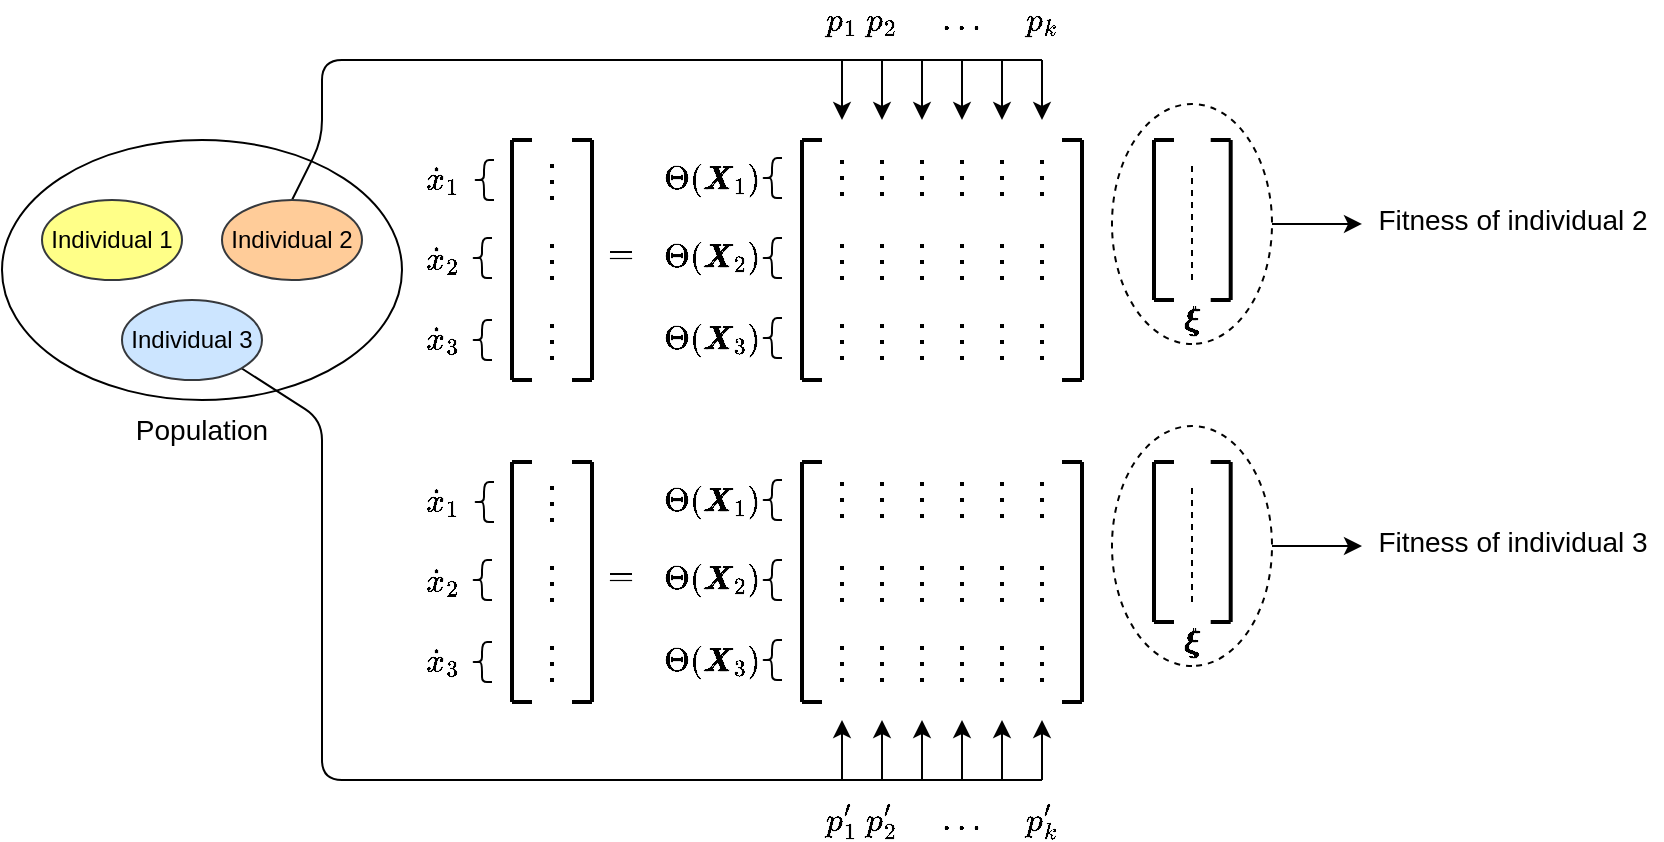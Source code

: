 <mxfile version="13.5.3" type="github">
  <diagram id="3djbxQUewnVQCDs2TuvC" name="Page-1">
    <mxGraphModel dx="1355" dy="1906" grid="1" gridSize="10" guides="1" tooltips="1" connect="1" arrows="1" fold="1" page="1" pageScale="1" pageWidth="850" pageHeight="1100" math="1" shadow="0">
      <root>
        <mxCell id="0" />
        <mxCell id="1" parent="0" />
        <mxCell id="JYchThaX2a4gKTv78fk3-36" value="Population" style="ellipse;whiteSpace=wrap;html=1;fontFamily=Helvetica;fontSize=14;labelPosition=center;verticalLabelPosition=bottom;align=center;verticalAlign=top;" vertex="1" parent="1">
          <mxGeometry x="40" y="80" width="200" height="130" as="geometry" />
        </mxCell>
        <mxCell id="JYchThaX2a4gKTv78fk3-125" style="edgeStyle=orthogonalEdgeStyle;rounded=0;orthogonalLoop=1;jettySize=auto;html=1;fontFamily=Helvetica;fontSize=14;" edge="1" parent="1" source="JYchThaX2a4gKTv78fk3-122">
          <mxGeometry relative="1" as="geometry">
            <mxPoint x="720" y="121.99" as="targetPoint" />
          </mxGeometry>
        </mxCell>
        <mxCell id="JYchThaX2a4gKTv78fk3-122" value="" style="ellipse;whiteSpace=wrap;html=1;fontFamily=Helvetica;fontSize=14;rotation=90;labelBorderColor=none;dashed=1;" vertex="1" parent="1">
          <mxGeometry x="575" y="81.99" width="120" height="80" as="geometry" />
        </mxCell>
        <mxCell id="JYchThaX2a4gKTv78fk3-43" value="" style="shape=curlyBracket;whiteSpace=wrap;html=1;rounded=1;fontFamily=Helvetica;fontSize=14;" vertex="1" parent="1">
          <mxGeometry x="276" y="90" width="10" height="19.99" as="geometry" />
        </mxCell>
        <mxCell id="JYchThaX2a4gKTv78fk3-46" value="" style="shape=curlyBracket;whiteSpace=wrap;html=1;rounded=1;fontFamily=Helvetica;fontSize=14;" vertex="1" parent="1">
          <mxGeometry x="275" y="129" width="10" height="19.99" as="geometry" />
        </mxCell>
        <mxCell id="JYchThaX2a4gKTv78fk3-48" value="" style="shape=curlyBracket;whiteSpace=wrap;html=1;rounded=1;fontFamily=Helvetica;fontSize=14;" vertex="1" parent="1">
          <mxGeometry x="275" y="170" width="10" height="19.99" as="geometry" />
        </mxCell>
        <mxCell id="JYchThaX2a4gKTv78fk3-51" value="$$\dot{x}_1$$" style="text;html=1;align=center;verticalAlign=middle;resizable=0;points=[];autosize=1;fontSize=14;fontFamily=Helvetica;" vertex="1" parent="1">
          <mxGeometry x="210" y="89.99" width="100" height="20" as="geometry" />
        </mxCell>
        <mxCell id="JYchThaX2a4gKTv78fk3-53" value="$$\dot{x}_2$$" style="text;html=1;align=center;verticalAlign=middle;resizable=0;points=[];autosize=1;fontSize=14;fontFamily=Helvetica;" vertex="1" parent="1">
          <mxGeometry x="210" y="130" width="100" height="20" as="geometry" />
        </mxCell>
        <mxCell id="JYchThaX2a4gKTv78fk3-54" value="$$\dot{x}_3$$" style="text;html=1;align=center;verticalAlign=middle;resizable=0;points=[];autosize=1;fontSize=14;fontFamily=Helvetica;" vertex="1" parent="1">
          <mxGeometry x="210" y="169.99" width="100" height="20" as="geometry" />
        </mxCell>
        <mxCell id="JYchThaX2a4gKTv78fk3-57" value="" style="shape=curlyBracket;whiteSpace=wrap;html=1;rounded=1;fontFamily=Helvetica;fontSize=14;" vertex="1" parent="1">
          <mxGeometry x="420" y="168.98" width="10" height="19.99" as="geometry" />
        </mxCell>
        <mxCell id="JYchThaX2a4gKTv78fk3-59" value="" style="shape=curlyBracket;whiteSpace=wrap;html=1;rounded=1;fontFamily=Helvetica;fontSize=14;" vertex="1" parent="1">
          <mxGeometry x="420" y="129.01" width="10" height="19.99" as="geometry" />
        </mxCell>
        <mxCell id="JYchThaX2a4gKTv78fk3-60" value="" style="shape=curlyBracket;whiteSpace=wrap;html=1;rounded=1;fontFamily=Helvetica;fontSize=14;" vertex="1" parent="1">
          <mxGeometry x="420" y="88.98" width="10" height="19.99" as="geometry" />
        </mxCell>
        <mxCell id="JYchThaX2a4gKTv78fk3-61" value="$$\Theta(\pmb{X}_1)$$" style="text;html=1;align=center;verticalAlign=middle;resizable=0;points=[];autosize=1;fontSize=14;fontFamily=Helvetica;" vertex="1" parent="1">
          <mxGeometry x="315" y="89.99" width="160" height="20" as="geometry" />
        </mxCell>
        <mxCell id="JYchThaX2a4gKTv78fk3-62" value="$$\Theta(\pmb{X}_3)$$" style="text;html=1;align=center;verticalAlign=middle;resizable=0;points=[];autosize=1;fontSize=14;fontFamily=Helvetica;" vertex="1" parent="1">
          <mxGeometry x="315" y="170" width="160" height="20" as="geometry" />
        </mxCell>
        <mxCell id="JYchThaX2a4gKTv78fk3-63" value="$$\Theta(\pmb{X}_2)$$" style="text;html=1;align=center;verticalAlign=middle;resizable=0;points=[];autosize=1;fontSize=14;fontFamily=Helvetica;" vertex="1" parent="1">
          <mxGeometry x="315" y="129.01" width="160" height="20" as="geometry" />
        </mxCell>
        <mxCell id="JYchThaX2a4gKTv78fk3-68" value="" style="group;fontFamily=Helvetica;fontSize=14;" vertex="1" connectable="0" parent="1">
          <mxGeometry x="460" y="90" height="100" as="geometry" />
        </mxCell>
        <mxCell id="JYchThaX2a4gKTv78fk3-65" value="" style="endArrow=none;dashed=1;html=1;dashPattern=1 3;strokeWidth=2;fontFamily=Helvetica;fontSize=14;" edge="1" parent="JYchThaX2a4gKTv78fk3-68">
          <mxGeometry width="50" height="50" relative="1" as="geometry">
            <mxPoint as="sourcePoint" />
            <mxPoint y="20" as="targetPoint" />
          </mxGeometry>
        </mxCell>
        <mxCell id="JYchThaX2a4gKTv78fk3-66" value="" style="endArrow=none;dashed=1;html=1;dashPattern=1 3;strokeWidth=2;fontFamily=Helvetica;fontSize=14;" edge="1" parent="JYchThaX2a4gKTv78fk3-68">
          <mxGeometry width="50" height="50" relative="1" as="geometry">
            <mxPoint y="60" as="sourcePoint" />
            <mxPoint y="40" as="targetPoint" />
          </mxGeometry>
        </mxCell>
        <mxCell id="JYchThaX2a4gKTv78fk3-67" value="" style="endArrow=none;dashed=1;html=1;dashPattern=1 3;strokeWidth=2;fontFamily=Helvetica;fontSize=14;" edge="1" parent="JYchThaX2a4gKTv78fk3-68">
          <mxGeometry width="50" height="50" relative="1" as="geometry">
            <mxPoint y="100" as="sourcePoint" />
            <mxPoint y="80" as="targetPoint" />
          </mxGeometry>
        </mxCell>
        <mxCell id="JYchThaX2a4gKTv78fk3-69" value="" style="group;fontFamily=Helvetica;fontSize=14;" vertex="1" connectable="0" parent="1">
          <mxGeometry x="480" y="90" height="100" as="geometry" />
        </mxCell>
        <mxCell id="JYchThaX2a4gKTv78fk3-70" value="" style="endArrow=none;dashed=1;html=1;dashPattern=1 3;strokeWidth=2;fontFamily=Helvetica;fontSize=14;" edge="1" parent="JYchThaX2a4gKTv78fk3-69">
          <mxGeometry width="50" height="50" relative="1" as="geometry">
            <mxPoint as="sourcePoint" />
            <mxPoint y="20" as="targetPoint" />
          </mxGeometry>
        </mxCell>
        <mxCell id="JYchThaX2a4gKTv78fk3-71" value="" style="endArrow=none;dashed=1;html=1;dashPattern=1 3;strokeWidth=2;fontFamily=Helvetica;fontSize=14;" edge="1" parent="JYchThaX2a4gKTv78fk3-69">
          <mxGeometry width="50" height="50" relative="1" as="geometry">
            <mxPoint y="60" as="sourcePoint" />
            <mxPoint y="40" as="targetPoint" />
          </mxGeometry>
        </mxCell>
        <mxCell id="JYchThaX2a4gKTv78fk3-72" value="" style="endArrow=none;dashed=1;html=1;dashPattern=1 3;strokeWidth=2;fontFamily=Helvetica;fontSize=14;" edge="1" parent="JYchThaX2a4gKTv78fk3-69">
          <mxGeometry width="50" height="50" relative="1" as="geometry">
            <mxPoint y="100" as="sourcePoint" />
            <mxPoint y="80" as="targetPoint" />
          </mxGeometry>
        </mxCell>
        <mxCell id="JYchThaX2a4gKTv78fk3-73" value="" style="group;fontFamily=Helvetica;fontSize=14;" vertex="1" connectable="0" parent="1">
          <mxGeometry x="540" y="90" height="100" as="geometry" />
        </mxCell>
        <mxCell id="JYchThaX2a4gKTv78fk3-74" value="" style="endArrow=none;dashed=1;html=1;dashPattern=1 3;strokeWidth=2;fontFamily=Helvetica;fontSize=14;" edge="1" parent="JYchThaX2a4gKTv78fk3-73">
          <mxGeometry width="50" height="50" relative="1" as="geometry">
            <mxPoint as="sourcePoint" />
            <mxPoint y="20" as="targetPoint" />
          </mxGeometry>
        </mxCell>
        <mxCell id="JYchThaX2a4gKTv78fk3-75" value="" style="endArrow=none;dashed=1;html=1;dashPattern=1 3;strokeWidth=2;fontFamily=Helvetica;fontSize=14;" edge="1" parent="JYchThaX2a4gKTv78fk3-73">
          <mxGeometry width="50" height="50" relative="1" as="geometry">
            <mxPoint y="60" as="sourcePoint" />
            <mxPoint y="40" as="targetPoint" />
          </mxGeometry>
        </mxCell>
        <mxCell id="JYchThaX2a4gKTv78fk3-76" value="" style="endArrow=none;dashed=1;html=1;dashPattern=1 3;strokeWidth=2;fontFamily=Helvetica;fontSize=14;" edge="1" parent="JYchThaX2a4gKTv78fk3-73">
          <mxGeometry width="50" height="50" relative="1" as="geometry">
            <mxPoint y="100" as="sourcePoint" />
            <mxPoint y="80" as="targetPoint" />
          </mxGeometry>
        </mxCell>
        <mxCell id="JYchThaX2a4gKTv78fk3-77" value="" style="group;fontFamily=Helvetica;fontSize=14;" vertex="1" connectable="0" parent="1">
          <mxGeometry x="520" y="90" height="100" as="geometry" />
        </mxCell>
        <mxCell id="JYchThaX2a4gKTv78fk3-78" value="" style="endArrow=none;dashed=1;html=1;dashPattern=1 3;strokeWidth=2;fontFamily=Helvetica;fontSize=14;" edge="1" parent="JYchThaX2a4gKTv78fk3-77">
          <mxGeometry width="50" height="50" relative="1" as="geometry">
            <mxPoint as="sourcePoint" />
            <mxPoint y="20" as="targetPoint" />
          </mxGeometry>
        </mxCell>
        <mxCell id="JYchThaX2a4gKTv78fk3-79" value="" style="endArrow=none;dashed=1;html=1;dashPattern=1 3;strokeWidth=2;fontFamily=Helvetica;fontSize=14;" edge="1" parent="JYchThaX2a4gKTv78fk3-77">
          <mxGeometry width="50" height="50" relative="1" as="geometry">
            <mxPoint y="60" as="sourcePoint" />
            <mxPoint y="40" as="targetPoint" />
          </mxGeometry>
        </mxCell>
        <mxCell id="JYchThaX2a4gKTv78fk3-80" value="" style="endArrow=none;dashed=1;html=1;dashPattern=1 3;strokeWidth=2;fontFamily=Helvetica;fontSize=14;" edge="1" parent="JYchThaX2a4gKTv78fk3-77">
          <mxGeometry width="50" height="50" relative="1" as="geometry">
            <mxPoint y="100" as="sourcePoint" />
            <mxPoint y="80" as="targetPoint" />
          </mxGeometry>
        </mxCell>
        <mxCell id="JYchThaX2a4gKTv78fk3-81" value="" style="group;fontFamily=Helvetica;fontSize=14;" vertex="1" connectable="0" parent="1">
          <mxGeometry x="500" y="90" height="100" as="geometry" />
        </mxCell>
        <mxCell id="JYchThaX2a4gKTv78fk3-82" value="" style="endArrow=none;dashed=1;html=1;dashPattern=1 3;strokeWidth=2;fontFamily=Helvetica;fontSize=14;" edge="1" parent="JYchThaX2a4gKTv78fk3-81">
          <mxGeometry width="50" height="50" relative="1" as="geometry">
            <mxPoint as="sourcePoint" />
            <mxPoint y="20" as="targetPoint" />
          </mxGeometry>
        </mxCell>
        <mxCell id="JYchThaX2a4gKTv78fk3-83" value="" style="endArrow=none;dashed=1;html=1;dashPattern=1 3;strokeWidth=2;fontFamily=Helvetica;fontSize=14;" edge="1" parent="JYchThaX2a4gKTv78fk3-81">
          <mxGeometry width="50" height="50" relative="1" as="geometry">
            <mxPoint y="60" as="sourcePoint" />
            <mxPoint y="40" as="targetPoint" />
          </mxGeometry>
        </mxCell>
        <mxCell id="JYchThaX2a4gKTv78fk3-84" value="" style="endArrow=none;dashed=1;html=1;dashPattern=1 3;strokeWidth=2;fontFamily=Helvetica;fontSize=14;" edge="1" parent="JYchThaX2a4gKTv78fk3-81">
          <mxGeometry width="50" height="50" relative="1" as="geometry">
            <mxPoint y="100" as="sourcePoint" />
            <mxPoint y="80" as="targetPoint" />
          </mxGeometry>
        </mxCell>
        <mxCell id="JYchThaX2a4gKTv78fk3-90" value="" style="group;fontFamily=Helvetica;fontSize=14;" vertex="1" connectable="0" parent="1">
          <mxGeometry x="560" y="90" height="100" as="geometry" />
        </mxCell>
        <mxCell id="JYchThaX2a4gKTv78fk3-91" value="" style="endArrow=none;dashed=1;html=1;dashPattern=1 3;strokeWidth=2;fontFamily=Helvetica;fontSize=14;" edge="1" parent="JYchThaX2a4gKTv78fk3-90">
          <mxGeometry width="50" height="50" relative="1" as="geometry">
            <mxPoint as="sourcePoint" />
            <mxPoint y="20" as="targetPoint" />
          </mxGeometry>
        </mxCell>
        <mxCell id="JYchThaX2a4gKTv78fk3-92" value="" style="endArrow=none;dashed=1;html=1;dashPattern=1 3;strokeWidth=2;fontFamily=Helvetica;fontSize=14;" edge="1" parent="JYchThaX2a4gKTv78fk3-90">
          <mxGeometry width="50" height="50" relative="1" as="geometry">
            <mxPoint y="60" as="sourcePoint" />
            <mxPoint y="40" as="targetPoint" />
          </mxGeometry>
        </mxCell>
        <mxCell id="JYchThaX2a4gKTv78fk3-93" value="" style="endArrow=none;dashed=1;html=1;dashPattern=1 3;strokeWidth=2;fontFamily=Helvetica;fontSize=14;" edge="1" parent="JYchThaX2a4gKTv78fk3-90">
          <mxGeometry width="50" height="50" relative="1" as="geometry">
            <mxPoint y="100" as="sourcePoint" />
            <mxPoint y="80" as="targetPoint" />
          </mxGeometry>
        </mxCell>
        <mxCell id="JYchThaX2a4gKTv78fk3-119" value="$$\pmb{\xi}$$" style="text;html=1;align=center;verticalAlign=middle;resizable=0;points=[];autosize=1;fontSize=14;fontFamily=Helvetica;" vertex="1" parent="1">
          <mxGeometry x="585" y="160" width="100" height="20" as="geometry" />
        </mxCell>
        <mxCell id="JYchThaX2a4gKTv78fk3-121" value="" style="endArrow=none;dashed=1;html=1;fontFamily=Helvetica;fontSize=14;" edge="1" parent="1">
          <mxGeometry width="50" height="50" relative="1" as="geometry">
            <mxPoint x="635" y="150" as="sourcePoint" />
            <mxPoint x="635" y="90" as="targetPoint" />
          </mxGeometry>
        </mxCell>
        <mxCell id="JYchThaX2a4gKTv78fk3-126" value="Fitness of individual 2" style="text;html=1;align=center;verticalAlign=middle;resizable=0;points=[];autosize=1;fontSize=14;fontFamily=Helvetica;" vertex="1" parent="1">
          <mxGeometry x="720" y="110" width="150" height="20" as="geometry" />
        </mxCell>
        <mxCell id="JYchThaX2a4gKTv78fk3-130" value="" style="endArrow=none;html=1;fontFamily=Helvetica;fontSize=14;exitX=0.5;exitY=0;exitDx=0;exitDy=0;" edge="1" parent="1" source="JYchThaX2a4gKTv78fk3-33">
          <mxGeometry width="50" height="50" relative="1" as="geometry">
            <mxPoint x="500" y="160" as="sourcePoint" />
            <mxPoint x="240" y="40" as="targetPoint" />
            <Array as="points">
              <mxPoint x="200" y="80" />
              <mxPoint x="200" y="40" />
            </Array>
          </mxGeometry>
        </mxCell>
        <mxCell id="JYchThaX2a4gKTv78fk3-131" value="" style="endArrow=none;html=1;fontFamily=Helvetica;fontSize=14;" edge="1" parent="1">
          <mxGeometry width="50" height="50" relative="1" as="geometry">
            <mxPoint x="240" y="40" as="sourcePoint" />
            <mxPoint x="560" y="40" as="targetPoint" />
          </mxGeometry>
        </mxCell>
        <mxCell id="JYchThaX2a4gKTv78fk3-132" value="" style="endArrow=classic;html=1;fontFamily=Helvetica;fontSize=14;" edge="1" parent="1">
          <mxGeometry width="50" height="50" relative="1" as="geometry">
            <mxPoint x="560" y="40" as="sourcePoint" />
            <mxPoint x="560" y="70" as="targetPoint" />
          </mxGeometry>
        </mxCell>
        <mxCell id="JYchThaX2a4gKTv78fk3-133" value="" style="endArrow=classic;html=1;fontFamily=Helvetica;fontSize=14;" edge="1" parent="1">
          <mxGeometry width="50" height="50" relative="1" as="geometry">
            <mxPoint x="540" y="40" as="sourcePoint" />
            <mxPoint x="540" y="70" as="targetPoint" />
          </mxGeometry>
        </mxCell>
        <mxCell id="JYchThaX2a4gKTv78fk3-134" value="" style="endArrow=classic;html=1;fontFamily=Helvetica;fontSize=14;" edge="1" parent="1">
          <mxGeometry width="50" height="50" relative="1" as="geometry">
            <mxPoint x="520" y="40" as="sourcePoint" />
            <mxPoint x="520" y="70" as="targetPoint" />
          </mxGeometry>
        </mxCell>
        <mxCell id="JYchThaX2a4gKTv78fk3-135" value="" style="endArrow=classic;html=1;fontFamily=Helvetica;fontSize=14;" edge="1" parent="1">
          <mxGeometry width="50" height="50" relative="1" as="geometry">
            <mxPoint x="500" y="40" as="sourcePoint" />
            <mxPoint x="500" y="70" as="targetPoint" />
          </mxGeometry>
        </mxCell>
        <mxCell id="JYchThaX2a4gKTv78fk3-136" value="" style="endArrow=classic;html=1;fontFamily=Helvetica;fontSize=14;" edge="1" parent="1">
          <mxGeometry width="50" height="50" relative="1" as="geometry">
            <mxPoint x="480" y="40" as="sourcePoint" />
            <mxPoint x="480" y="70" as="targetPoint" />
          </mxGeometry>
        </mxCell>
        <mxCell id="JYchThaX2a4gKTv78fk3-137" value="" style="endArrow=classic;html=1;fontFamily=Helvetica;fontSize=14;" edge="1" parent="1">
          <mxGeometry width="50" height="50" relative="1" as="geometry">
            <mxPoint x="460" y="40" as="sourcePoint" />
            <mxPoint x="460" y="70" as="targetPoint" />
          </mxGeometry>
        </mxCell>
        <mxCell id="JYchThaX2a4gKTv78fk3-139" value="$$p_1$$" style="text;html=1;strokeColor=none;fillColor=none;align=center;verticalAlign=middle;whiteSpace=wrap;rounded=0;dashed=1;fontFamily=Helvetica;fontSize=14;" vertex="1" parent="1">
          <mxGeometry x="455" y="10" width="10" height="20" as="geometry" />
        </mxCell>
        <mxCell id="JYchThaX2a4gKTv78fk3-140" value="$$p_k$$" style="text;html=1;strokeColor=none;fillColor=none;align=center;verticalAlign=middle;whiteSpace=wrap;rounded=0;dashed=1;fontFamily=Helvetica;fontSize=14;" vertex="1" parent="1">
          <mxGeometry x="555" y="10" width="10" height="20" as="geometry" />
        </mxCell>
        <mxCell id="JYchThaX2a4gKTv78fk3-141" value="$$p_2$$" style="text;html=1;strokeColor=none;fillColor=none;align=center;verticalAlign=middle;whiteSpace=wrap;rounded=0;dashed=1;fontFamily=Helvetica;fontSize=14;" vertex="1" parent="1">
          <mxGeometry x="475" y="10" width="10" height="20" as="geometry" />
        </mxCell>
        <mxCell id="JYchThaX2a4gKTv78fk3-142" value="$$\dots$$" style="text;html=1;strokeColor=none;fillColor=none;align=center;verticalAlign=middle;whiteSpace=wrap;rounded=0;dashed=1;fontFamily=Helvetica;fontSize=14;" vertex="1" parent="1">
          <mxGeometry x="500" y="10" width="40" height="20" as="geometry" />
        </mxCell>
        <mxCell id="JYchThaX2a4gKTv78fk3-209" style="edgeStyle=orthogonalEdgeStyle;rounded=0;orthogonalLoop=1;jettySize=auto;html=1;fontFamily=Helvetica;fontSize=14;" edge="1" parent="1" source="JYchThaX2a4gKTv78fk3-210">
          <mxGeometry relative="1" as="geometry">
            <mxPoint x="720" y="283" as="targetPoint" />
          </mxGeometry>
        </mxCell>
        <mxCell id="JYchThaX2a4gKTv78fk3-210" value="" style="ellipse;whiteSpace=wrap;html=1;fontFamily=Helvetica;fontSize=14;rotation=90;labelBorderColor=none;dashed=1;" vertex="1" parent="1">
          <mxGeometry x="575" y="243" width="120" height="80" as="geometry" />
        </mxCell>
        <mxCell id="JYchThaX2a4gKTv78fk3-226" value="" style="shape=curlyBracket;whiteSpace=wrap;html=1;rounded=1;fontFamily=Helvetica;fontSize=14;" vertex="1" parent="1">
          <mxGeometry x="276" y="251.01" width="10" height="19.99" as="geometry" />
        </mxCell>
        <mxCell id="JYchThaX2a4gKTv78fk3-227" value="" style="shape=curlyBracket;whiteSpace=wrap;html=1;rounded=1;fontFamily=Helvetica;fontSize=14;" vertex="1" parent="1">
          <mxGeometry x="275" y="290.01" width="10" height="19.99" as="geometry" />
        </mxCell>
        <mxCell id="JYchThaX2a4gKTv78fk3-228" value="" style="shape=curlyBracket;whiteSpace=wrap;html=1;rounded=1;fontFamily=Helvetica;fontSize=14;" vertex="1" parent="1">
          <mxGeometry x="275" y="331.01" width="10" height="19.99" as="geometry" />
        </mxCell>
        <mxCell id="JYchThaX2a4gKTv78fk3-229" value="$$\dot{x}_1$$" style="text;html=1;align=center;verticalAlign=middle;resizable=0;points=[];autosize=1;fontSize=14;fontFamily=Helvetica;" vertex="1" parent="1">
          <mxGeometry x="210" y="251" width="100" height="20" as="geometry" />
        </mxCell>
        <mxCell id="JYchThaX2a4gKTv78fk3-230" value="$$\dot{x}_2$$" style="text;html=1;align=center;verticalAlign=middle;resizable=0;points=[];autosize=1;fontSize=14;fontFamily=Helvetica;" vertex="1" parent="1">
          <mxGeometry x="210" y="291.01" width="100" height="20" as="geometry" />
        </mxCell>
        <mxCell id="JYchThaX2a4gKTv78fk3-231" value="$$\dot{x}_3$$" style="text;html=1;align=center;verticalAlign=middle;resizable=0;points=[];autosize=1;fontSize=14;fontFamily=Helvetica;" vertex="1" parent="1">
          <mxGeometry x="210" y="331" width="100" height="20" as="geometry" />
        </mxCell>
        <mxCell id="JYchThaX2a4gKTv78fk3-233" value="" style="shape=curlyBracket;whiteSpace=wrap;html=1;rounded=1;fontFamily=Helvetica;fontSize=14;" vertex="1" parent="1">
          <mxGeometry x="420" y="329.99" width="10" height="19.99" as="geometry" />
        </mxCell>
        <mxCell id="JYchThaX2a4gKTv78fk3-234" value="" style="shape=curlyBracket;whiteSpace=wrap;html=1;rounded=1;fontFamily=Helvetica;fontSize=14;" vertex="1" parent="1">
          <mxGeometry x="420" y="290.02" width="10" height="19.99" as="geometry" />
        </mxCell>
        <mxCell id="JYchThaX2a4gKTv78fk3-235" value="" style="shape=curlyBracket;whiteSpace=wrap;html=1;rounded=1;fontFamily=Helvetica;fontSize=14;" vertex="1" parent="1">
          <mxGeometry x="420" y="249.99" width="10" height="19.99" as="geometry" />
        </mxCell>
        <mxCell id="JYchThaX2a4gKTv78fk3-236" value="$$\Theta(\pmb{X}_1)$$" style="text;html=1;align=center;verticalAlign=middle;resizable=0;points=[];autosize=1;fontSize=14;fontFamily=Helvetica;" vertex="1" parent="1">
          <mxGeometry x="315" y="251.01" width="160" height="20" as="geometry" />
        </mxCell>
        <mxCell id="JYchThaX2a4gKTv78fk3-237" value="$$\Theta(\pmb{X}_3)$$" style="text;html=1;align=center;verticalAlign=middle;resizable=0;points=[];autosize=1;fontSize=14;fontFamily=Helvetica;" vertex="1" parent="1">
          <mxGeometry x="315" y="331.01" width="160" height="20" as="geometry" />
        </mxCell>
        <mxCell id="JYchThaX2a4gKTv78fk3-238" value="$$\Theta(\pmb{X}_2)$$" style="text;html=1;align=center;verticalAlign=middle;resizable=0;points=[];autosize=1;fontSize=14;fontFamily=Helvetica;" vertex="1" parent="1">
          <mxGeometry x="315" y="290.02" width="160" height="20" as="geometry" />
        </mxCell>
        <mxCell id="JYchThaX2a4gKTv78fk3-239" value="" style="group;fontFamily=Helvetica;fontSize=14;" vertex="1" connectable="0" parent="1">
          <mxGeometry x="460" y="251.01" height="100" as="geometry" />
        </mxCell>
        <mxCell id="JYchThaX2a4gKTv78fk3-240" value="" style="endArrow=none;dashed=1;html=1;dashPattern=1 3;strokeWidth=2;fontFamily=Helvetica;fontSize=14;" edge="1" parent="JYchThaX2a4gKTv78fk3-239">
          <mxGeometry width="50" height="50" relative="1" as="geometry">
            <mxPoint as="sourcePoint" />
            <mxPoint y="20" as="targetPoint" />
          </mxGeometry>
        </mxCell>
        <mxCell id="JYchThaX2a4gKTv78fk3-241" value="" style="endArrow=none;dashed=1;html=1;dashPattern=1 3;strokeWidth=2;fontFamily=Helvetica;fontSize=14;" edge="1" parent="JYchThaX2a4gKTv78fk3-239">
          <mxGeometry width="50" height="50" relative="1" as="geometry">
            <mxPoint y="60" as="sourcePoint" />
            <mxPoint y="40" as="targetPoint" />
          </mxGeometry>
        </mxCell>
        <mxCell id="JYchThaX2a4gKTv78fk3-242" value="" style="endArrow=none;dashed=1;html=1;dashPattern=1 3;strokeWidth=2;fontFamily=Helvetica;fontSize=14;" edge="1" parent="JYchThaX2a4gKTv78fk3-239">
          <mxGeometry width="50" height="50" relative="1" as="geometry">
            <mxPoint y="100" as="sourcePoint" />
            <mxPoint y="80" as="targetPoint" />
          </mxGeometry>
        </mxCell>
        <mxCell id="JYchThaX2a4gKTv78fk3-243" value="" style="group;fontFamily=Helvetica;fontSize=14;" vertex="1" connectable="0" parent="1">
          <mxGeometry x="480" y="251.01" height="100" as="geometry" />
        </mxCell>
        <mxCell id="JYchThaX2a4gKTv78fk3-244" value="" style="endArrow=none;dashed=1;html=1;dashPattern=1 3;strokeWidth=2;fontFamily=Helvetica;fontSize=14;" edge="1" parent="JYchThaX2a4gKTv78fk3-243">
          <mxGeometry width="50" height="50" relative="1" as="geometry">
            <mxPoint as="sourcePoint" />
            <mxPoint y="20" as="targetPoint" />
          </mxGeometry>
        </mxCell>
        <mxCell id="JYchThaX2a4gKTv78fk3-245" value="" style="endArrow=none;dashed=1;html=1;dashPattern=1 3;strokeWidth=2;fontFamily=Helvetica;fontSize=14;" edge="1" parent="JYchThaX2a4gKTv78fk3-243">
          <mxGeometry width="50" height="50" relative="1" as="geometry">
            <mxPoint y="60" as="sourcePoint" />
            <mxPoint y="40" as="targetPoint" />
          </mxGeometry>
        </mxCell>
        <mxCell id="JYchThaX2a4gKTv78fk3-246" value="" style="endArrow=none;dashed=1;html=1;dashPattern=1 3;strokeWidth=2;fontFamily=Helvetica;fontSize=14;" edge="1" parent="JYchThaX2a4gKTv78fk3-243">
          <mxGeometry width="50" height="50" relative="1" as="geometry">
            <mxPoint y="100" as="sourcePoint" />
            <mxPoint y="80" as="targetPoint" />
          </mxGeometry>
        </mxCell>
        <mxCell id="JYchThaX2a4gKTv78fk3-247" value="" style="group;fontFamily=Helvetica;fontSize=14;" vertex="1" connectable="0" parent="1">
          <mxGeometry x="540" y="251.01" height="100" as="geometry" />
        </mxCell>
        <mxCell id="JYchThaX2a4gKTv78fk3-248" value="" style="endArrow=none;dashed=1;html=1;dashPattern=1 3;strokeWidth=2;fontFamily=Helvetica;fontSize=14;" edge="1" parent="JYchThaX2a4gKTv78fk3-247">
          <mxGeometry width="50" height="50" relative="1" as="geometry">
            <mxPoint as="sourcePoint" />
            <mxPoint y="20" as="targetPoint" />
          </mxGeometry>
        </mxCell>
        <mxCell id="JYchThaX2a4gKTv78fk3-249" value="" style="endArrow=none;dashed=1;html=1;dashPattern=1 3;strokeWidth=2;fontFamily=Helvetica;fontSize=14;" edge="1" parent="JYchThaX2a4gKTv78fk3-247">
          <mxGeometry width="50" height="50" relative="1" as="geometry">
            <mxPoint y="60" as="sourcePoint" />
            <mxPoint y="40" as="targetPoint" />
          </mxGeometry>
        </mxCell>
        <mxCell id="JYchThaX2a4gKTv78fk3-250" value="" style="endArrow=none;dashed=1;html=1;dashPattern=1 3;strokeWidth=2;fontFamily=Helvetica;fontSize=14;" edge="1" parent="JYchThaX2a4gKTv78fk3-247">
          <mxGeometry width="50" height="50" relative="1" as="geometry">
            <mxPoint y="100" as="sourcePoint" />
            <mxPoint y="80" as="targetPoint" />
          </mxGeometry>
        </mxCell>
        <mxCell id="JYchThaX2a4gKTv78fk3-251" value="" style="group;fontFamily=Helvetica;fontSize=14;" vertex="1" connectable="0" parent="1">
          <mxGeometry x="520" y="251.01" height="100" as="geometry" />
        </mxCell>
        <mxCell id="JYchThaX2a4gKTv78fk3-252" value="" style="endArrow=none;dashed=1;html=1;dashPattern=1 3;strokeWidth=2;fontFamily=Helvetica;fontSize=14;" edge="1" parent="JYchThaX2a4gKTv78fk3-251">
          <mxGeometry width="50" height="50" relative="1" as="geometry">
            <mxPoint as="sourcePoint" />
            <mxPoint y="20" as="targetPoint" />
          </mxGeometry>
        </mxCell>
        <mxCell id="JYchThaX2a4gKTv78fk3-253" value="" style="endArrow=none;dashed=1;html=1;dashPattern=1 3;strokeWidth=2;fontFamily=Helvetica;fontSize=14;" edge="1" parent="JYchThaX2a4gKTv78fk3-251">
          <mxGeometry width="50" height="50" relative="1" as="geometry">
            <mxPoint y="60" as="sourcePoint" />
            <mxPoint y="40" as="targetPoint" />
          </mxGeometry>
        </mxCell>
        <mxCell id="JYchThaX2a4gKTv78fk3-254" value="" style="endArrow=none;dashed=1;html=1;dashPattern=1 3;strokeWidth=2;fontFamily=Helvetica;fontSize=14;" edge="1" parent="JYchThaX2a4gKTv78fk3-251">
          <mxGeometry width="50" height="50" relative="1" as="geometry">
            <mxPoint y="100" as="sourcePoint" />
            <mxPoint y="80" as="targetPoint" />
          </mxGeometry>
        </mxCell>
        <mxCell id="JYchThaX2a4gKTv78fk3-255" value="" style="group;fontFamily=Helvetica;fontSize=14;" vertex="1" connectable="0" parent="1">
          <mxGeometry x="500" y="251.01" height="100" as="geometry" />
        </mxCell>
        <mxCell id="JYchThaX2a4gKTv78fk3-256" value="" style="endArrow=none;dashed=1;html=1;dashPattern=1 3;strokeWidth=2;fontFamily=Helvetica;fontSize=14;" edge="1" parent="JYchThaX2a4gKTv78fk3-255">
          <mxGeometry width="50" height="50" relative="1" as="geometry">
            <mxPoint as="sourcePoint" />
            <mxPoint y="20" as="targetPoint" />
          </mxGeometry>
        </mxCell>
        <mxCell id="JYchThaX2a4gKTv78fk3-257" value="" style="endArrow=none;dashed=1;html=1;dashPattern=1 3;strokeWidth=2;fontFamily=Helvetica;fontSize=14;" edge="1" parent="JYchThaX2a4gKTv78fk3-255">
          <mxGeometry width="50" height="50" relative="1" as="geometry">
            <mxPoint y="60" as="sourcePoint" />
            <mxPoint y="40" as="targetPoint" />
          </mxGeometry>
        </mxCell>
        <mxCell id="JYchThaX2a4gKTv78fk3-258" value="" style="endArrow=none;dashed=1;html=1;dashPattern=1 3;strokeWidth=2;fontFamily=Helvetica;fontSize=14;" edge="1" parent="JYchThaX2a4gKTv78fk3-255">
          <mxGeometry width="50" height="50" relative="1" as="geometry">
            <mxPoint y="100" as="sourcePoint" />
            <mxPoint y="80" as="targetPoint" />
          </mxGeometry>
        </mxCell>
        <mxCell id="JYchThaX2a4gKTv78fk3-259" value="" style="group;fontFamily=Helvetica;fontSize=14;" vertex="1" connectable="0" parent="1">
          <mxGeometry x="560" y="251.01" height="100" as="geometry" />
        </mxCell>
        <mxCell id="JYchThaX2a4gKTv78fk3-260" value="" style="endArrow=none;dashed=1;html=1;dashPattern=1 3;strokeWidth=2;fontFamily=Helvetica;fontSize=14;" edge="1" parent="JYchThaX2a4gKTv78fk3-259">
          <mxGeometry width="50" height="50" relative="1" as="geometry">
            <mxPoint as="sourcePoint" />
            <mxPoint y="20" as="targetPoint" />
          </mxGeometry>
        </mxCell>
        <mxCell id="JYchThaX2a4gKTv78fk3-261" value="" style="endArrow=none;dashed=1;html=1;dashPattern=1 3;strokeWidth=2;fontFamily=Helvetica;fontSize=14;" edge="1" parent="JYchThaX2a4gKTv78fk3-259">
          <mxGeometry width="50" height="50" relative="1" as="geometry">
            <mxPoint y="60" as="sourcePoint" />
            <mxPoint y="40" as="targetPoint" />
          </mxGeometry>
        </mxCell>
        <mxCell id="JYchThaX2a4gKTv78fk3-262" value="" style="endArrow=none;dashed=1;html=1;dashPattern=1 3;strokeWidth=2;fontFamily=Helvetica;fontSize=14;" edge="1" parent="JYchThaX2a4gKTv78fk3-259">
          <mxGeometry width="50" height="50" relative="1" as="geometry">
            <mxPoint y="100" as="sourcePoint" />
            <mxPoint y="80" as="targetPoint" />
          </mxGeometry>
        </mxCell>
        <mxCell id="JYchThaX2a4gKTv78fk3-275" value="$$\pmb{\xi}$$" style="text;html=1;align=center;verticalAlign=middle;resizable=0;points=[];autosize=1;fontSize=14;fontFamily=Helvetica;" vertex="1" parent="1">
          <mxGeometry x="585" y="321.01" width="100" height="20" as="geometry" />
        </mxCell>
        <mxCell id="JYchThaX2a4gKTv78fk3-276" value="" style="endArrow=none;dashed=1;html=1;fontFamily=Helvetica;fontSize=14;" edge="1" parent="1">
          <mxGeometry width="50" height="50" relative="1" as="geometry">
            <mxPoint x="635" y="311.01" as="sourcePoint" />
            <mxPoint x="635" y="251.01" as="targetPoint" />
          </mxGeometry>
        </mxCell>
        <mxCell id="JYchThaX2a4gKTv78fk3-277" value="Fitness of individual 3" style="text;html=1;align=center;verticalAlign=middle;resizable=0;points=[];autosize=1;fontSize=14;fontFamily=Helvetica;" vertex="1" parent="1">
          <mxGeometry x="720" y="271.01" width="150" height="20" as="geometry" />
        </mxCell>
        <mxCell id="JYchThaX2a4gKTv78fk3-278" value="" style="endArrow=none;html=1;fontFamily=Helvetica;fontSize=14;exitX=1;exitY=1;exitDx=0;exitDy=0;" edge="1" parent="1" source="JYchThaX2a4gKTv78fk3-34">
          <mxGeometry width="50" height="50" relative="1" as="geometry">
            <mxPoint x="500" y="160" as="sourcePoint" />
            <mxPoint x="240" y="400" as="targetPoint" />
            <Array as="points">
              <mxPoint x="200" y="220" />
              <mxPoint x="200" y="400" />
            </Array>
          </mxGeometry>
        </mxCell>
        <mxCell id="JYchThaX2a4gKTv78fk3-279" value="" style="endArrow=none;html=1;fontFamily=Helvetica;fontSize=14;" edge="1" parent="1">
          <mxGeometry width="50" height="50" relative="1" as="geometry">
            <mxPoint x="240" y="400" as="sourcePoint" />
            <mxPoint x="560" y="400" as="targetPoint" />
          </mxGeometry>
        </mxCell>
        <mxCell id="JYchThaX2a4gKTv78fk3-280" value="" style="endArrow=classic;html=1;fontFamily=Helvetica;fontSize=14;" edge="1" parent="1">
          <mxGeometry width="50" height="50" relative="1" as="geometry">
            <mxPoint x="560" y="400" as="sourcePoint" />
            <mxPoint x="560" y="370" as="targetPoint" />
          </mxGeometry>
        </mxCell>
        <mxCell id="JYchThaX2a4gKTv78fk3-281" value="" style="endArrow=classic;html=1;fontFamily=Helvetica;fontSize=14;" edge="1" parent="1">
          <mxGeometry width="50" height="50" relative="1" as="geometry">
            <mxPoint x="540" y="400" as="sourcePoint" />
            <mxPoint x="540" y="370" as="targetPoint" />
          </mxGeometry>
        </mxCell>
        <mxCell id="JYchThaX2a4gKTv78fk3-282" value="" style="endArrow=classic;html=1;fontFamily=Helvetica;fontSize=14;" edge="1" parent="1">
          <mxGeometry width="50" height="50" relative="1" as="geometry">
            <mxPoint x="520" y="400" as="sourcePoint" />
            <mxPoint x="520" y="370" as="targetPoint" />
          </mxGeometry>
        </mxCell>
        <mxCell id="JYchThaX2a4gKTv78fk3-283" value="" style="endArrow=classic;html=1;fontFamily=Helvetica;fontSize=14;" edge="1" parent="1">
          <mxGeometry width="50" height="50" relative="1" as="geometry">
            <mxPoint x="500" y="400" as="sourcePoint" />
            <mxPoint x="500" y="370" as="targetPoint" />
          </mxGeometry>
        </mxCell>
        <mxCell id="JYchThaX2a4gKTv78fk3-284" value="" style="endArrow=classic;html=1;fontFamily=Helvetica;fontSize=14;" edge="1" parent="1">
          <mxGeometry width="50" height="50" relative="1" as="geometry">
            <mxPoint x="480" y="400" as="sourcePoint" />
            <mxPoint x="480" y="370" as="targetPoint" />
          </mxGeometry>
        </mxCell>
        <mxCell id="JYchThaX2a4gKTv78fk3-285" value="" style="endArrow=classic;html=1;fontFamily=Helvetica;fontSize=14;" edge="1" parent="1">
          <mxGeometry width="50" height="50" relative="1" as="geometry">
            <mxPoint x="460" y="400" as="sourcePoint" />
            <mxPoint x="460" y="370" as="targetPoint" />
          </mxGeometry>
        </mxCell>
        <mxCell id="JYchThaX2a4gKTv78fk3-286" value="$$p&#39;_1$$" style="text;html=1;strokeColor=none;fillColor=none;align=center;verticalAlign=middle;whiteSpace=wrap;rounded=0;dashed=1;fontFamily=Helvetica;fontSize=14;" vertex="1" parent="1">
          <mxGeometry x="455" y="410" width="10" height="20" as="geometry" />
        </mxCell>
        <mxCell id="JYchThaX2a4gKTv78fk3-287" value="$$p&#39;_2$$" style="text;html=1;strokeColor=none;fillColor=none;align=center;verticalAlign=middle;whiteSpace=wrap;rounded=0;dashed=1;fontFamily=Helvetica;fontSize=14;" vertex="1" parent="1">
          <mxGeometry x="475" y="410" width="10" height="20" as="geometry" />
        </mxCell>
        <mxCell id="JYchThaX2a4gKTv78fk3-288" value="$$p&#39;_k$$" style="text;html=1;strokeColor=none;fillColor=none;align=center;verticalAlign=middle;whiteSpace=wrap;rounded=0;dashed=1;fontFamily=Helvetica;fontSize=14;" vertex="1" parent="1">
          <mxGeometry x="555" y="410" width="10" height="20" as="geometry" />
        </mxCell>
        <mxCell id="JYchThaX2a4gKTv78fk3-289" value="$$\dots$$" style="text;html=1;strokeColor=none;fillColor=none;align=center;verticalAlign=middle;whiteSpace=wrap;rounded=0;dashed=1;fontFamily=Helvetica;fontSize=14;" vertex="1" parent="1">
          <mxGeometry x="500" y="410" width="40" height="20" as="geometry" />
        </mxCell>
        <mxCell id="JYchThaX2a4gKTv78fk3-16" value="" style="endArrow=none;html=1;strokeWidth=2;fontFamily=Helvetica;fontSize=14;" edge="1" parent="1">
          <mxGeometry width="50" height="50" relative="1" as="geometry">
            <mxPoint x="295" y="200" as="sourcePoint" />
            <mxPoint x="295" y="80" as="targetPoint" />
          </mxGeometry>
        </mxCell>
        <mxCell id="JYchThaX2a4gKTv78fk3-17" value="" style="endArrow=none;html=1;strokeWidth=2;fontFamily=Helvetica;fontSize=14;" edge="1" parent="1">
          <mxGeometry width="50" height="50" relative="1" as="geometry">
            <mxPoint x="295" y="200" as="sourcePoint" />
            <mxPoint x="305" y="200" as="targetPoint" />
          </mxGeometry>
        </mxCell>
        <mxCell id="JYchThaX2a4gKTv78fk3-18" value="" style="endArrow=none;html=1;strokeWidth=2;fontFamily=Helvetica;fontSize=14;" edge="1" parent="1">
          <mxGeometry width="50" height="50" relative="1" as="geometry">
            <mxPoint x="295" y="80" as="sourcePoint" />
            <mxPoint x="305" y="80" as="targetPoint" />
          </mxGeometry>
        </mxCell>
        <mxCell id="JYchThaX2a4gKTv78fk3-23" value="" style="endArrow=none;dashed=1;html=1;dashPattern=1 3;strokeWidth=2;fontFamily=Helvetica;fontSize=14;" edge="1" parent="1">
          <mxGeometry width="50" height="50" relative="1" as="geometry">
            <mxPoint x="315" y="110" as="sourcePoint" />
            <mxPoint x="315" y="90" as="targetPoint" />
          </mxGeometry>
        </mxCell>
        <mxCell id="JYchThaX2a4gKTv78fk3-25" value="" style="endArrow=none;dashed=1;html=1;dashPattern=1 3;strokeWidth=2;fontFamily=Helvetica;fontSize=14;" edge="1" parent="1">
          <mxGeometry width="50" height="50" relative="1" as="geometry">
            <mxPoint x="315" y="150" as="sourcePoint" />
            <mxPoint x="315" y="130" as="targetPoint" />
          </mxGeometry>
        </mxCell>
        <mxCell id="JYchThaX2a4gKTv78fk3-26" value="" style="endArrow=none;dashed=1;html=1;dashPattern=1 3;strokeWidth=2;fontFamily=Helvetica;fontSize=14;" edge="1" parent="1">
          <mxGeometry width="50" height="50" relative="1" as="geometry">
            <mxPoint x="315" y="190" as="sourcePoint" />
            <mxPoint x="315" y="170" as="targetPoint" />
          </mxGeometry>
        </mxCell>
        <mxCell id="JYchThaX2a4gKTv78fk3-19" value="" style="endArrow=none;html=1;strokeWidth=2;fontFamily=Helvetica;fontSize=14;" edge="1" parent="1">
          <mxGeometry width="50" height="50" relative="1" as="geometry">
            <mxPoint x="335" y="80" as="sourcePoint" />
            <mxPoint x="335" y="200" as="targetPoint" />
          </mxGeometry>
        </mxCell>
        <mxCell id="JYchThaX2a4gKTv78fk3-20" value="" style="endArrow=none;html=1;strokeWidth=2;fontFamily=Helvetica;fontSize=14;" edge="1" parent="1">
          <mxGeometry width="50" height="50" relative="1" as="geometry">
            <mxPoint x="335" y="80" as="sourcePoint" />
            <mxPoint x="325" y="80" as="targetPoint" />
          </mxGeometry>
        </mxCell>
        <mxCell id="JYchThaX2a4gKTv78fk3-21" value="" style="endArrow=none;html=1;strokeWidth=2;fontFamily=Helvetica;fontSize=14;" edge="1" parent="1">
          <mxGeometry width="50" height="50" relative="1" as="geometry">
            <mxPoint x="335" y="200" as="sourcePoint" />
            <mxPoint x="325" y="200" as="targetPoint" />
          </mxGeometry>
        </mxCell>
        <mxCell id="JYchThaX2a4gKTv78fk3-291" value="" style="endArrow=none;html=1;strokeWidth=2;fontFamily=Helvetica;fontSize=14;" edge="1" parent="1">
          <mxGeometry width="50" height="50" relative="1" as="geometry">
            <mxPoint x="440" y="200" as="sourcePoint" />
            <mxPoint x="440" y="80" as="targetPoint" />
          </mxGeometry>
        </mxCell>
        <mxCell id="JYchThaX2a4gKTv78fk3-292" value="" style="endArrow=none;html=1;strokeWidth=2;fontFamily=Helvetica;fontSize=14;" edge="1" parent="1">
          <mxGeometry width="50" height="50" relative="1" as="geometry">
            <mxPoint x="440" y="200" as="sourcePoint" />
            <mxPoint x="450" y="200" as="targetPoint" />
          </mxGeometry>
        </mxCell>
        <mxCell id="JYchThaX2a4gKTv78fk3-294" value="" style="endArrow=none;html=1;strokeWidth=2;fontFamily=Helvetica;fontSize=14;" edge="1" parent="1">
          <mxGeometry width="50" height="50" relative="1" as="geometry">
            <mxPoint x="440" y="80" as="sourcePoint" />
            <mxPoint x="450" y="80" as="targetPoint" />
          </mxGeometry>
        </mxCell>
        <mxCell id="JYchThaX2a4gKTv78fk3-99" value="" style="endArrow=none;html=1;strokeWidth=2;fontFamily=Helvetica;fontSize=14;" edge="1" parent="1">
          <mxGeometry width="50" height="50" relative="1" as="geometry">
            <mxPoint x="580" y="80" as="sourcePoint" />
            <mxPoint x="580" y="200" as="targetPoint" />
          </mxGeometry>
        </mxCell>
        <mxCell id="JYchThaX2a4gKTv78fk3-100" value="" style="endArrow=none;html=1;strokeWidth=2;fontFamily=Helvetica;fontSize=14;" edge="1" parent="1">
          <mxGeometry width="50" height="50" relative="1" as="geometry">
            <mxPoint x="580" y="80" as="sourcePoint" />
            <mxPoint x="570" y="80" as="targetPoint" />
          </mxGeometry>
        </mxCell>
        <mxCell id="JYchThaX2a4gKTv78fk3-101" value="" style="endArrow=none;html=1;strokeWidth=2;fontFamily=Helvetica;fontSize=14;" edge="1" parent="1">
          <mxGeometry width="50" height="50" relative="1" as="geometry">
            <mxPoint x="580" y="200" as="sourcePoint" />
            <mxPoint x="570" y="200" as="targetPoint" />
          </mxGeometry>
        </mxCell>
        <mxCell id="JYchThaX2a4gKTv78fk3-103" value="" style="endArrow=none;html=1;strokeWidth=2;fontFamily=Helvetica;fontSize=14;" edge="1" parent="1">
          <mxGeometry width="50" height="50" relative="1" as="geometry">
            <mxPoint x="616" y="160" as="sourcePoint" />
            <mxPoint x="616" y="80" as="targetPoint" />
          </mxGeometry>
        </mxCell>
        <mxCell id="JYchThaX2a4gKTv78fk3-104" value="" style="endArrow=none;html=1;strokeWidth=2;fontFamily=Helvetica;fontSize=14;" edge="1" parent="1">
          <mxGeometry width="50" height="50" relative="1" as="geometry">
            <mxPoint x="616" y="160" as="sourcePoint" />
            <mxPoint x="626" y="160" as="targetPoint" />
          </mxGeometry>
        </mxCell>
        <mxCell id="JYchThaX2a4gKTv78fk3-105" value="" style="endArrow=none;html=1;strokeWidth=2;fontFamily=Helvetica;fontSize=14;" edge="1" parent="1">
          <mxGeometry width="50" height="50" relative="1" as="geometry">
            <mxPoint x="616" y="80" as="sourcePoint" />
            <mxPoint x="626" y="80" as="targetPoint" />
          </mxGeometry>
        </mxCell>
        <mxCell id="JYchThaX2a4gKTv78fk3-115" value="" style="endArrow=none;html=1;strokeWidth=2;fontFamily=Helvetica;fontSize=14;" edge="1" parent="1">
          <mxGeometry width="50" height="50" relative="1" as="geometry">
            <mxPoint x="654.35" y="80" as="sourcePoint" />
            <mxPoint x="654.35" y="160" as="targetPoint" />
          </mxGeometry>
        </mxCell>
        <mxCell id="JYchThaX2a4gKTv78fk3-116" value="" style="endArrow=none;html=1;strokeWidth=2;fontFamily=Helvetica;fontSize=14;" edge="1" parent="1">
          <mxGeometry width="50" height="50" relative="1" as="geometry">
            <mxPoint x="654.35" y="80" as="sourcePoint" />
            <mxPoint x="644.35" y="80" as="targetPoint" />
          </mxGeometry>
        </mxCell>
        <mxCell id="JYchThaX2a4gKTv78fk3-117" value="" style="endArrow=none;html=1;strokeWidth=2;fontFamily=Helvetica;fontSize=14;" edge="1" parent="1">
          <mxGeometry width="50" height="50" relative="1" as="geometry">
            <mxPoint x="654.35" y="160" as="sourcePoint" />
            <mxPoint x="644.35" y="160" as="targetPoint" />
          </mxGeometry>
        </mxCell>
        <mxCell id="JYchThaX2a4gKTv78fk3-268" value="" style="endArrow=none;html=1;strokeWidth=2;fontFamily=Helvetica;fontSize=14;" edge="1" parent="1">
          <mxGeometry width="50" height="50" relative="1" as="geometry">
            <mxPoint x="616" y="321.01" as="sourcePoint" />
            <mxPoint x="616" y="241.01" as="targetPoint" />
          </mxGeometry>
        </mxCell>
        <mxCell id="JYchThaX2a4gKTv78fk3-269" value="" style="endArrow=none;html=1;strokeWidth=2;fontFamily=Helvetica;fontSize=14;" edge="1" parent="1">
          <mxGeometry width="50" height="50" relative="1" as="geometry">
            <mxPoint x="616" y="321.01" as="sourcePoint" />
            <mxPoint x="626" y="321.01" as="targetPoint" />
          </mxGeometry>
        </mxCell>
        <mxCell id="JYchThaX2a4gKTv78fk3-270" value="" style="endArrow=none;html=1;strokeWidth=2;fontFamily=Helvetica;fontSize=14;" edge="1" parent="1">
          <mxGeometry width="50" height="50" relative="1" as="geometry">
            <mxPoint x="616" y="241.01" as="sourcePoint" />
            <mxPoint x="626" y="241.01" as="targetPoint" />
          </mxGeometry>
        </mxCell>
        <mxCell id="JYchThaX2a4gKTv78fk3-272" value="" style="endArrow=none;html=1;strokeWidth=2;fontFamily=Helvetica;fontSize=14;" edge="1" parent="1">
          <mxGeometry width="50" height="50" relative="1" as="geometry">
            <mxPoint x="654.35" y="241.01" as="sourcePoint" />
            <mxPoint x="654.35" y="321.01" as="targetPoint" />
          </mxGeometry>
        </mxCell>
        <mxCell id="JYchThaX2a4gKTv78fk3-273" value="" style="endArrow=none;html=1;strokeWidth=2;fontFamily=Helvetica;fontSize=14;" edge="1" parent="1">
          <mxGeometry width="50" height="50" relative="1" as="geometry">
            <mxPoint x="654.35" y="241.01" as="sourcePoint" />
            <mxPoint x="644.35" y="241.01" as="targetPoint" />
          </mxGeometry>
        </mxCell>
        <mxCell id="JYchThaX2a4gKTv78fk3-274" value="" style="endArrow=none;html=1;strokeWidth=2;fontFamily=Helvetica;fontSize=14;" edge="1" parent="1">
          <mxGeometry width="50" height="50" relative="1" as="geometry">
            <mxPoint x="654.35" y="321.01" as="sourcePoint" />
            <mxPoint x="644.35" y="321.01" as="targetPoint" />
          </mxGeometry>
        </mxCell>
        <mxCell id="JYchThaX2a4gKTv78fk3-264" value="" style="endArrow=none;html=1;strokeWidth=2;fontFamily=Helvetica;fontSize=14;" edge="1" parent="1">
          <mxGeometry width="50" height="50" relative="1" as="geometry">
            <mxPoint x="580" y="241.01" as="sourcePoint" />
            <mxPoint x="580" y="361.01" as="targetPoint" />
          </mxGeometry>
        </mxCell>
        <mxCell id="JYchThaX2a4gKTv78fk3-265" value="" style="endArrow=none;html=1;strokeWidth=2;fontFamily=Helvetica;fontSize=14;" edge="1" parent="1">
          <mxGeometry width="50" height="50" relative="1" as="geometry">
            <mxPoint x="580" y="241.01" as="sourcePoint" />
            <mxPoint x="570" y="241.01" as="targetPoint" />
          </mxGeometry>
        </mxCell>
        <mxCell id="JYchThaX2a4gKTv78fk3-266" value="" style="endArrow=none;html=1;strokeWidth=2;fontFamily=Helvetica;fontSize=14;" edge="1" parent="1">
          <mxGeometry width="50" height="50" relative="1" as="geometry">
            <mxPoint x="580" y="361.01" as="sourcePoint" />
            <mxPoint x="570" y="361.01" as="targetPoint" />
          </mxGeometry>
        </mxCell>
        <mxCell id="JYchThaX2a4gKTv78fk3-295" value="" style="endArrow=none;html=1;strokeWidth=2;fontFamily=Helvetica;fontSize=14;" edge="1" parent="1">
          <mxGeometry width="50" height="50" relative="1" as="geometry">
            <mxPoint x="440" y="361.01" as="sourcePoint" />
            <mxPoint x="440" y="241.01" as="targetPoint" />
          </mxGeometry>
        </mxCell>
        <mxCell id="JYchThaX2a4gKTv78fk3-296" value="" style="endArrow=none;html=1;strokeWidth=2;fontFamily=Helvetica;fontSize=14;" edge="1" parent="1">
          <mxGeometry width="50" height="50" relative="1" as="geometry">
            <mxPoint x="440" y="361.01" as="sourcePoint" />
            <mxPoint x="450" y="361.01" as="targetPoint" />
          </mxGeometry>
        </mxCell>
        <mxCell id="JYchThaX2a4gKTv78fk3-297" value="" style="endArrow=none;html=1;strokeWidth=2;fontFamily=Helvetica;fontSize=14;" edge="1" parent="1">
          <mxGeometry width="50" height="50" relative="1" as="geometry">
            <mxPoint x="440" y="241.01" as="sourcePoint" />
            <mxPoint x="450" y="241.01" as="targetPoint" />
          </mxGeometry>
        </mxCell>
        <mxCell id="JYchThaX2a4gKTv78fk3-216" value="" style="endArrow=none;html=1;strokeWidth=2;fontFamily=Helvetica;fontSize=14;" edge="1" parent="1">
          <mxGeometry width="50" height="50" relative="1" as="geometry">
            <mxPoint x="295" y="361.01" as="sourcePoint" />
            <mxPoint x="295" y="241.01" as="targetPoint" />
          </mxGeometry>
        </mxCell>
        <mxCell id="JYchThaX2a4gKTv78fk3-217" value="" style="endArrow=none;html=1;strokeWidth=2;fontFamily=Helvetica;fontSize=14;" edge="1" parent="1">
          <mxGeometry width="50" height="50" relative="1" as="geometry">
            <mxPoint x="295" y="361.01" as="sourcePoint" />
            <mxPoint x="305" y="361.01" as="targetPoint" />
          </mxGeometry>
        </mxCell>
        <mxCell id="JYchThaX2a4gKTv78fk3-218" value="" style="endArrow=none;html=1;strokeWidth=2;fontFamily=Helvetica;fontSize=14;" edge="1" parent="1">
          <mxGeometry width="50" height="50" relative="1" as="geometry">
            <mxPoint x="295" y="241.01" as="sourcePoint" />
            <mxPoint x="305" y="241.01" as="targetPoint" />
          </mxGeometry>
        </mxCell>
        <mxCell id="JYchThaX2a4gKTv78fk3-223" value="" style="endArrow=none;dashed=1;html=1;dashPattern=1 3;strokeWidth=2;fontFamily=Helvetica;fontSize=14;" edge="1" parent="1">
          <mxGeometry width="50" height="50" relative="1" as="geometry">
            <mxPoint x="315" y="271.01" as="sourcePoint" />
            <mxPoint x="315" y="251.01" as="targetPoint" />
          </mxGeometry>
        </mxCell>
        <mxCell id="JYchThaX2a4gKTv78fk3-224" value="" style="endArrow=none;dashed=1;html=1;dashPattern=1 3;strokeWidth=2;fontFamily=Helvetica;fontSize=14;" edge="1" parent="1">
          <mxGeometry width="50" height="50" relative="1" as="geometry">
            <mxPoint x="315" y="311.01" as="sourcePoint" />
            <mxPoint x="315" y="291.01" as="targetPoint" />
          </mxGeometry>
        </mxCell>
        <mxCell id="JYchThaX2a4gKTv78fk3-225" value="" style="endArrow=none;dashed=1;html=1;dashPattern=1 3;strokeWidth=2;fontFamily=Helvetica;fontSize=14;" edge="1" parent="1">
          <mxGeometry width="50" height="50" relative="1" as="geometry">
            <mxPoint x="315" y="351.01" as="sourcePoint" />
            <mxPoint x="315" y="331.01" as="targetPoint" />
          </mxGeometry>
        </mxCell>
        <mxCell id="JYchThaX2a4gKTv78fk3-220" value="" style="endArrow=none;html=1;strokeWidth=2;fontFamily=Helvetica;fontSize=14;" edge="1" parent="1">
          <mxGeometry width="50" height="50" relative="1" as="geometry">
            <mxPoint x="335" y="241.01" as="sourcePoint" />
            <mxPoint x="335" y="361.01" as="targetPoint" />
          </mxGeometry>
        </mxCell>
        <mxCell id="JYchThaX2a4gKTv78fk3-221" value="" style="endArrow=none;html=1;strokeWidth=2;fontFamily=Helvetica;fontSize=14;" edge="1" parent="1">
          <mxGeometry width="50" height="50" relative="1" as="geometry">
            <mxPoint x="335" y="241.01" as="sourcePoint" />
            <mxPoint x="325" y="241.01" as="targetPoint" />
          </mxGeometry>
        </mxCell>
        <mxCell id="JYchThaX2a4gKTv78fk3-222" value="" style="endArrow=none;html=1;strokeWidth=2;fontFamily=Helvetica;fontSize=14;" edge="1" parent="1">
          <mxGeometry width="50" height="50" relative="1" as="geometry">
            <mxPoint x="335" y="361.01" as="sourcePoint" />
            <mxPoint x="325" y="361.01" as="targetPoint" />
          </mxGeometry>
        </mxCell>
        <mxCell id="JYchThaX2a4gKTv78fk3-298" value="$$=$$" style="text;html=1;strokeColor=none;fillColor=none;align=center;verticalAlign=middle;whiteSpace=wrap;rounded=0;dashed=1;fontFamily=Helvetica;fontSize=14;" vertex="1" parent="1">
          <mxGeometry x="330" y="127" width="40" height="20" as="geometry" />
        </mxCell>
        <mxCell id="JYchThaX2a4gKTv78fk3-299" value="$$=$$" style="text;html=1;strokeColor=none;fillColor=none;align=center;verticalAlign=middle;whiteSpace=wrap;rounded=0;dashed=1;fontFamily=Helvetica;fontSize=14;" vertex="1" parent="1">
          <mxGeometry x="330" y="288.01" width="40" height="20" as="geometry" />
        </mxCell>
        <mxCell id="JYchThaX2a4gKTv78fk3-32" value="Individual 1" style="ellipse;whiteSpace=wrap;html=1;fontFamily=Helvetica;fontSize=12;fillColor=#ffff88;strokeColor=#36393d;" vertex="1" parent="1">
          <mxGeometry x="60" y="110" width="70" height="40" as="geometry" />
        </mxCell>
        <mxCell id="JYchThaX2a4gKTv78fk3-33" value="Individual 2" style="ellipse;whiteSpace=wrap;html=1;fontFamily=Helvetica;fontSize=12;fillColor=#ffcc99;strokeColor=#36393d;" vertex="1" parent="1">
          <mxGeometry x="150" y="110" width="70" height="40" as="geometry" />
        </mxCell>
        <mxCell id="JYchThaX2a4gKTv78fk3-34" value="Individual 3" style="ellipse;whiteSpace=wrap;html=1;fontFamily=Helvetica;fontSize=12;fillColor=#cce5ff;strokeColor=#36393d;" vertex="1" parent="1">
          <mxGeometry x="100" y="160" width="70" height="40" as="geometry" />
        </mxCell>
      </root>
    </mxGraphModel>
  </diagram>
</mxfile>
